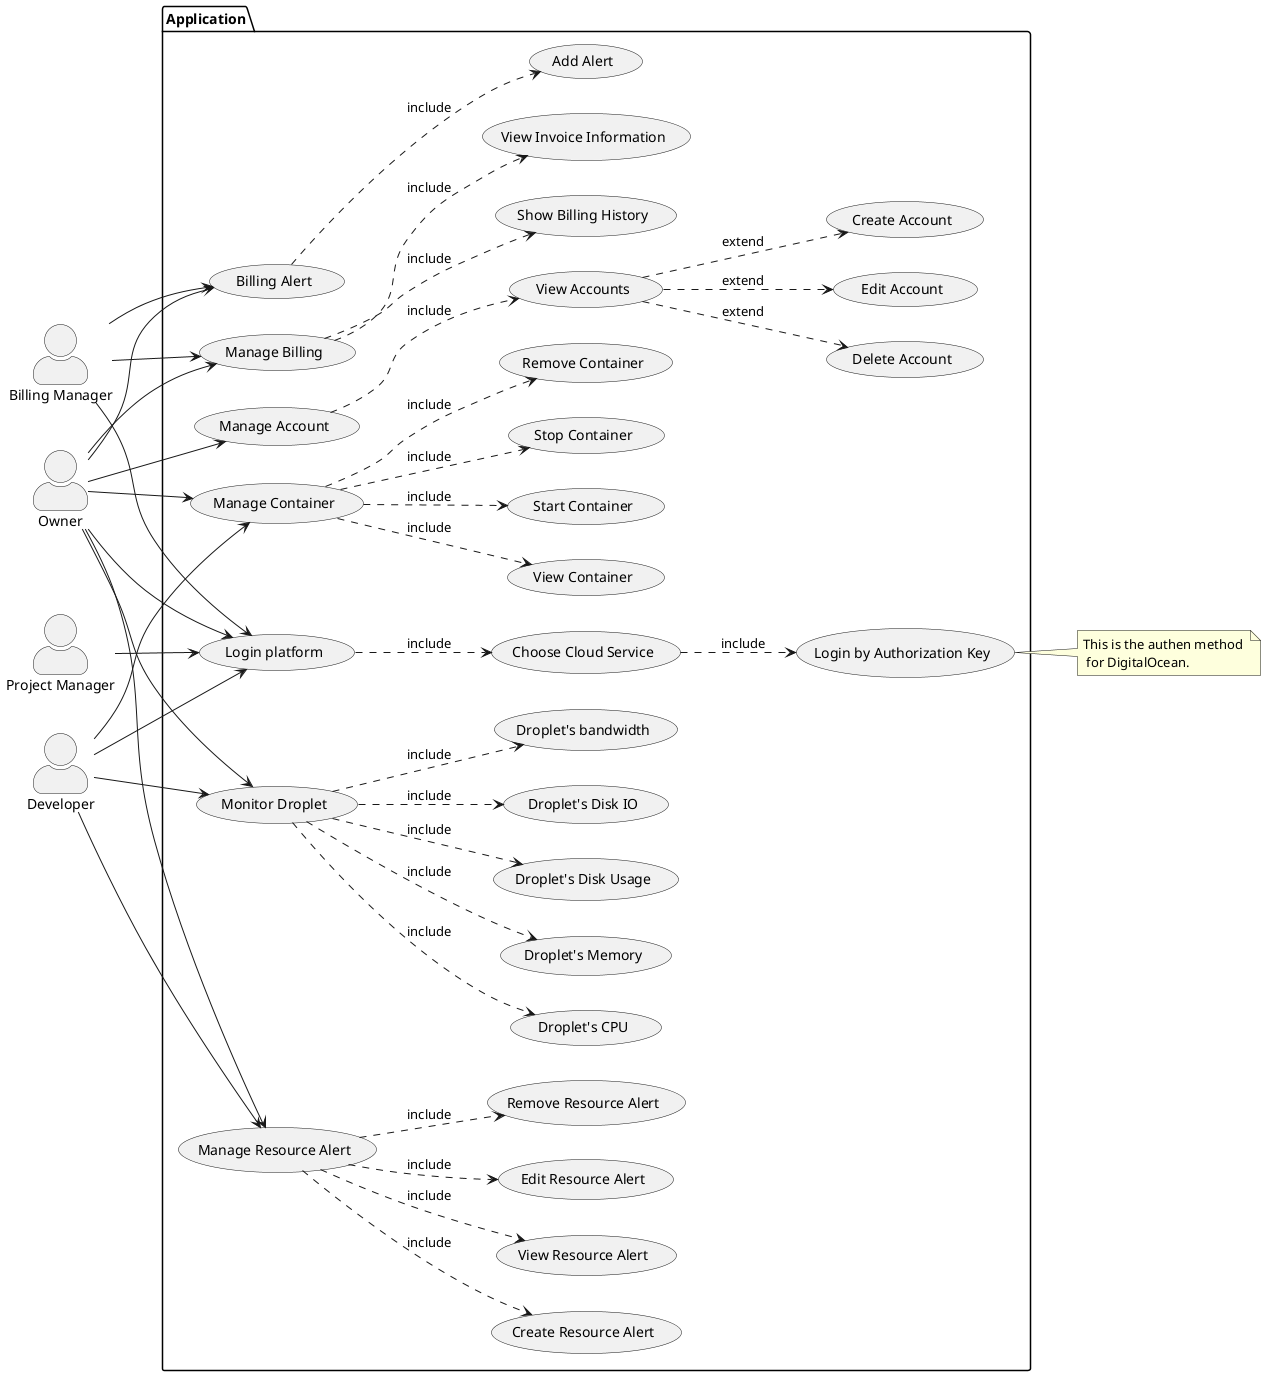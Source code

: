 @startuml

skinparam actorStyle awesome
left to right direction

"Billing Manager" as BillingManager
"Owner" as Owner
"Developer" as Developer
"Project Manager" as ProjectManager


package Application{
  usecase "Login platform" as Login
  usecase "Choose Cloud Service" as ChooseCloudService
  usecase "Login by Authorization Key" as EnterAuthKey
  usecase "Billing Alert" as BillingAlert
  usecase "Add Alert" as AddAlert
  usecase "Manage Account" as ManageAccount
  usecase "View Accounts" as ViewAccounts
  usecase "Create Account" as CreateAccount
  usecase "Delete Account" as DeleteAccount
  usecase "Edit Account" as EditAccount
  usecase "Manage Billing" as ManageBilling
  usecase "Show Billing History" as ShowBillingHistory
  usecase "View Invoice Information" as ViewInvoiceInformation
  usecase "Manage Container"  as ManageContainer
  usecase "View Container" as ViewContainer
  usecase "Start Container" as StartContainer
  usecase "Stop Container" as StopContainer
  usecase "Remove Container" as RemoveContainer
  usecase "Monitor Droplet" as MonitorDroplet
  usecase "Droplet's bandwidth" as MonitorDropletBandwidth
  usecase "Droplet's CPU" as MonitorDropletCPU
  usecase "Droplet's Memory" as MonitorDropletMemory
  usecase "Droplet's Disk Usage" as MonitorDropletDisk
  usecase "Droplet's Disk IO" as MonitorDropletDiskIO
  usecase "Manage Resource Alert" as ManageResourceAlert
  usecase "Create Resource Alert" as CreateResourceAlert
  usecase "View Resource Alert" as ViewResourceAlert
  usecase "Edit Resource Alert" as EditResourceAlert
  usecase "Remove Resource Alert" as RemoveResourceAlert
}


' Relaction with usecases
(ChooseCloudService) ..> EnterAuthKey : include
(Login) ..> ChooseCloudService : include
(BillingAlert) ..> AddAlert: include
(ManageAccount) ..> ViewAccounts: include
(ViewAccounts) ..> CreateAccount: extend
(ViewAccounts) ..> EditAccount: extend
(ViewAccounts) ..> DeleteAccount: extend
(ManageBilling) ..> ShowBillingHistory: include
(ManageBilling) ..> ViewInvoiceInformation: include
(ManageContainer) ..> ViewContainer: include
(ManageContainer) ..> StartContainer: include
(ManageContainer) ..> StopContainer: include
(ManageContainer) ..> RemoveContainer: include
(MonitorDroplet) ..> MonitorDropletBandwidth: include
(MonitorDroplet) ..> MonitorDropletCPU: include
(MonitorDroplet) ..> MonitorDropletMemory: include
(MonitorDroplet) ..> MonitorDropletDisk: include
(MonitorDroplet) ..> MonitorDropletDiskIO: include
(ManageResourceAlert) ..> CreateResourceAlert: include
(ManageResourceAlert) ..> ViewResourceAlert: include
(ManageResourceAlert) ..> EditResourceAlert: include
(ManageResourceAlert) ..> RemoveResourceAlert: include


' Relation with actors
Owner --> Login
Developer --> Login
BillingManager --> Login
ProjectManager --> Login
Owner --> BillingAlert
BillingManager --> BillingAlert
Owner --> ManageAccount
Owner --> ManageBilling
BillingManager --> ManageBilling
Owner --> ManageContainer
Developer --> ManageContainer
Owner --> MonitorDroplet
Developer --> MonitorDroplet
Developer --> ManageResourceAlert
Owner --> ManageResourceAlert








' Notes
note right of EnterAuthKey: This is the authen method \n for DigitalOcean.

@enduml
